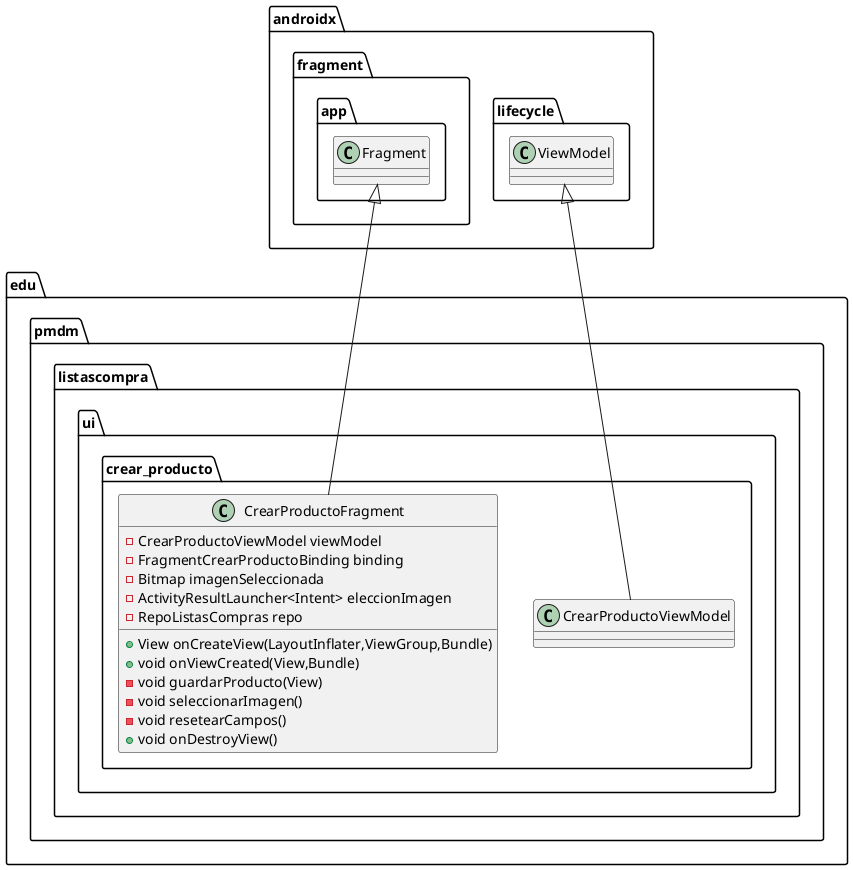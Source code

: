 @startuml
class edu.pmdm.listascompra.ui.crear_producto.CrearProductoViewModel {
}
class edu.pmdm.listascompra.ui.crear_producto.CrearProductoFragment {
- CrearProductoViewModel viewModel
- FragmentCrearProductoBinding binding
- Bitmap imagenSeleccionada
- ActivityResultLauncher<Intent> eleccionImagen
- RepoListasCompras repo
+ View onCreateView(LayoutInflater,ViewGroup,Bundle)
+ void onViewCreated(View,Bundle)
- void guardarProducto(View)
- void seleccionarImagen()
- void resetearCampos()
+ void onDestroyView()
}




androidx.lifecycle.ViewModel <|-- edu.pmdm.listascompra.ui.crear_producto.CrearProductoViewModel
androidx.fragment.app.Fragment <|-- edu.pmdm.listascompra.ui.crear_producto.CrearProductoFragment
@enduml